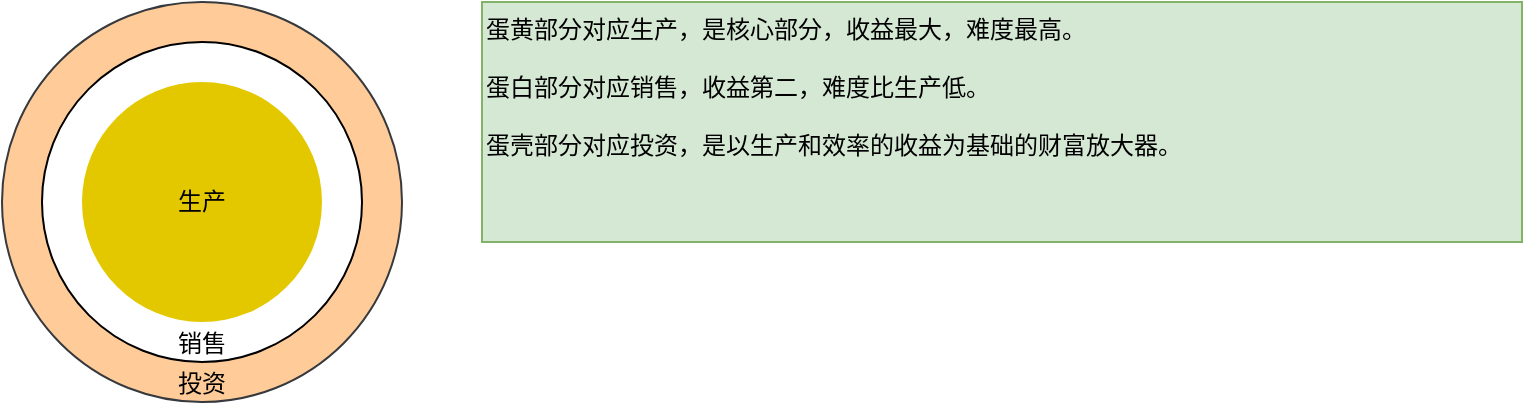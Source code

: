 <mxfile version="26.0.3">
  <diagram name="第 1 页" id="D5H8AzT_VC-e517OlI4p">
    <mxGraphModel dx="1050" dy="522" grid="1" gridSize="10" guides="1" tooltips="1" connect="1" arrows="1" fold="1" page="1" pageScale="1" pageWidth="827" pageHeight="1169" math="0" shadow="0">
      <root>
        <mxCell id="0" />
        <mxCell id="1" parent="0" />
        <mxCell id="7c-vlIwbRYnSEmysqgc2-3" value="投资" style="ellipse;whiteSpace=wrap;html=1;aspect=fixed;fillColor=#ffcc99;strokeColor=#36393d;verticalAlign=bottom;" parent="1" vertex="1">
          <mxGeometry x="40" y="40" width="200" height="200" as="geometry" />
        </mxCell>
        <mxCell id="7c-vlIwbRYnSEmysqgc2-2" value="销售" style="ellipse;whiteSpace=wrap;html=1;aspect=fixed;strokeColor=default;verticalAlign=bottom;" parent="1" vertex="1">
          <mxGeometry x="60" y="60" width="160" height="160" as="geometry" />
        </mxCell>
        <mxCell id="7c-vlIwbRYnSEmysqgc2-1" value="生产" style="ellipse;whiteSpace=wrap;html=1;aspect=fixed;fillColor=#e3c800;strokeColor=none;gradientDirection=radial;fontColor=#000000;" parent="1" vertex="1">
          <mxGeometry x="80" y="80" width="120" height="120" as="geometry" />
        </mxCell>
        <mxCell id="7c-vlIwbRYnSEmysqgc2-5" value="蛋黄部分对应生产，是核心部分，收益最大，难度最高。&lt;div&gt;&lt;br&gt;&lt;/div&gt;&lt;div&gt;蛋白部分对应销售，收益第二，难度比生产低。&lt;/div&gt;&lt;div&gt;&lt;br&gt;&lt;/div&gt;&lt;div&gt;蛋壳部分对应投资，是以生产和效率的收益为基础的财富放大器。&lt;/div&gt;" style="text;html=1;align=left;verticalAlign=top;whiteSpace=wrap;rounded=0;fillColor=#d5e8d4;strokeColor=#82b366;" parent="1" vertex="1">
          <mxGeometry x="280" y="40" width="520" height="120" as="geometry" />
        </mxCell>
      </root>
    </mxGraphModel>
  </diagram>
</mxfile>
